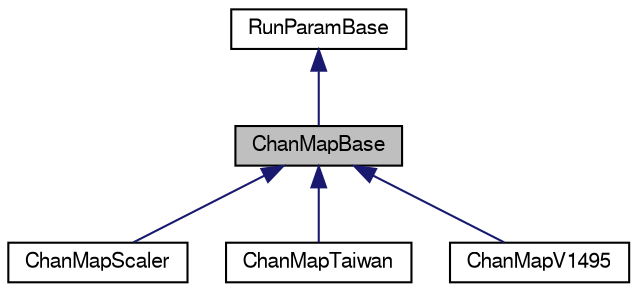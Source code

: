 digraph "ChanMapBase"
{
  bgcolor="transparent";
  edge [fontname="FreeSans",fontsize="10",labelfontname="FreeSans",labelfontsize="10"];
  node [fontname="FreeSans",fontsize="10",shape=record];
  Node1 [label="ChanMapBase",height=0.2,width=0.4,color="black", fillcolor="grey75", style="filled" fontcolor="black"];
  Node2 -> Node1 [dir="back",color="midnightblue",fontsize="10",style="solid",fontname="FreeSans"];
  Node2 [label="RunParamBase",height=0.2,width=0.4,color="black",URL="$db/d8a/classRunParamBase.html"];
  Node1 -> Node3 [dir="back",color="midnightblue",fontsize="10",style="solid",fontname="FreeSans"];
  Node3 [label="ChanMapScaler",height=0.2,width=0.4,color="black",URL="$d9/d1d/classChanMapScaler.html"];
  Node1 -> Node4 [dir="back",color="midnightblue",fontsize="10",style="solid",fontname="FreeSans"];
  Node4 [label="ChanMapTaiwan",height=0.2,width=0.4,color="black",URL="$d3/d21/classChanMapTaiwan.html"];
  Node1 -> Node5 [dir="back",color="midnightblue",fontsize="10",style="solid",fontname="FreeSans"];
  Node5 [label="ChanMapV1495",height=0.2,width=0.4,color="black",URL="$d2/d4f/classChanMapV1495.html"];
}
